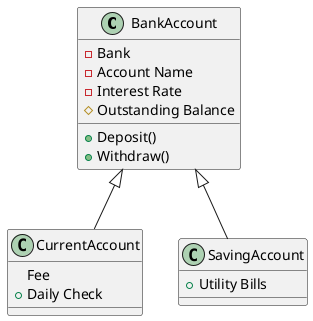 @startuml 015

class BankAccount{
    - Bank
    - Account Name
    - Interest Rate
    # Outstanding Balance
    + Deposit()
    + Withdraw()
}

class CurrentAccount{
    Fee
    + Daily Check
}

class SavingAccount{
    + Utility Bills
}

BankAccount <|-- CurrentAccount
BankAccount <|-- SavingAccount
@enduml 